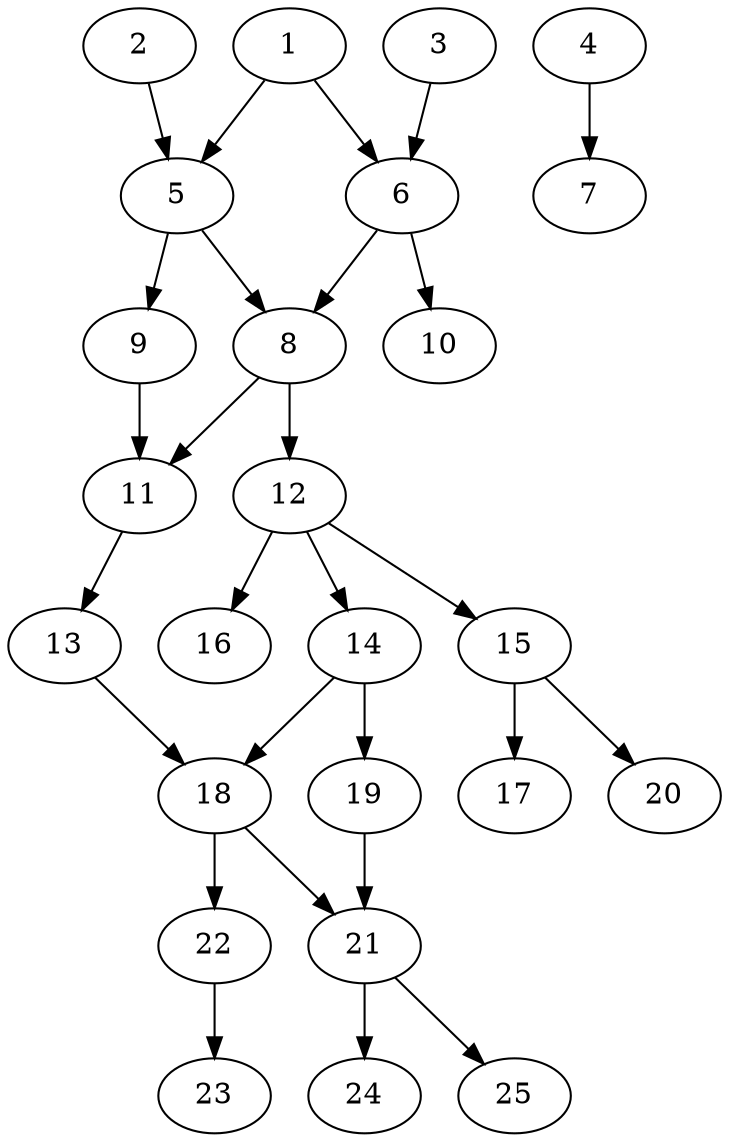 // DAG automatically generated by daggen at Thu Oct  3 14:00:39 2019
// ./daggen --dot -n 25 --ccr 0.5 --fat 0.5 --regular 0.5 --density 0.5 --mindata 5242880 --maxdata 52428800 
digraph G {
  1 [size="96479232", alpha="0.03", expect_size="48239616"] 
  1 -> 5 [size ="48239616"]
  1 -> 6 [size ="48239616"]
  2 [size="60076032", alpha="0.10", expect_size="30038016"] 
  2 -> 5 [size ="30038016"]
  3 [size="33873920", alpha="0.04", expect_size="16936960"] 
  3 -> 6 [size ="16936960"]
  4 [size="13709312", alpha="0.06", expect_size="6854656"] 
  4 -> 7 [size ="6854656"]
  5 [size="62535680", alpha="0.18", expect_size="31267840"] 
  5 -> 8 [size ="31267840"]
  5 -> 9 [size ="31267840"]
  6 [size="60545024", alpha="0.16", expect_size="30272512"] 
  6 -> 8 [size ="30272512"]
  6 -> 10 [size ="30272512"]
  7 [size="41799680", alpha="0.06", expect_size="20899840"] 
  8 [size="13670400", alpha="0.20", expect_size="6835200"] 
  8 -> 11 [size ="6835200"]
  8 -> 12 [size ="6835200"]
  9 [size="41906176", alpha="0.04", expect_size="20953088"] 
  9 -> 11 [size ="20953088"]
  10 [size="12621824", alpha="0.07", expect_size="6310912"] 
  11 [size="63315968", alpha="0.02", expect_size="31657984"] 
  11 -> 13 [size ="31657984"]
  12 [size="79222784", alpha="0.14", expect_size="39611392"] 
  12 -> 14 [size ="39611392"]
  12 -> 15 [size ="39611392"]
  12 -> 16 [size ="39611392"]
  13 [size="33843200", alpha="0.00", expect_size="16921600"] 
  13 -> 18 [size ="16921600"]
  14 [size="51881984", alpha="0.04", expect_size="25940992"] 
  14 -> 18 [size ="25940992"]
  14 -> 19 [size ="25940992"]
  15 [size="78163968", alpha="0.16", expect_size="39081984"] 
  15 -> 17 [size ="39081984"]
  15 -> 20 [size ="39081984"]
  16 [size="69156864", alpha="0.18", expect_size="34578432"] 
  17 [size="50608128", alpha="0.05", expect_size="25304064"] 
  18 [size="78163968", alpha="0.18", expect_size="39081984"] 
  18 -> 21 [size ="39081984"]
  18 -> 22 [size ="39081984"]
  19 [size="78043136", alpha="0.00", expect_size="39021568"] 
  19 -> 21 [size ="39021568"]
  20 [size="98136064", alpha="0.16", expect_size="49068032"] 
  21 [size="36673536", alpha="0.10", expect_size="18336768"] 
  21 -> 24 [size ="18336768"]
  21 -> 25 [size ="18336768"]
  22 [size="46237696", alpha="0.15", expect_size="23118848"] 
  22 -> 23 [size ="23118848"]
  23 [size="18642944", alpha="0.04", expect_size="9321472"] 
  24 [size="19904512", alpha="0.15", expect_size="9952256"] 
  25 [size="41109504", alpha="0.16", expect_size="20554752"] 
}
